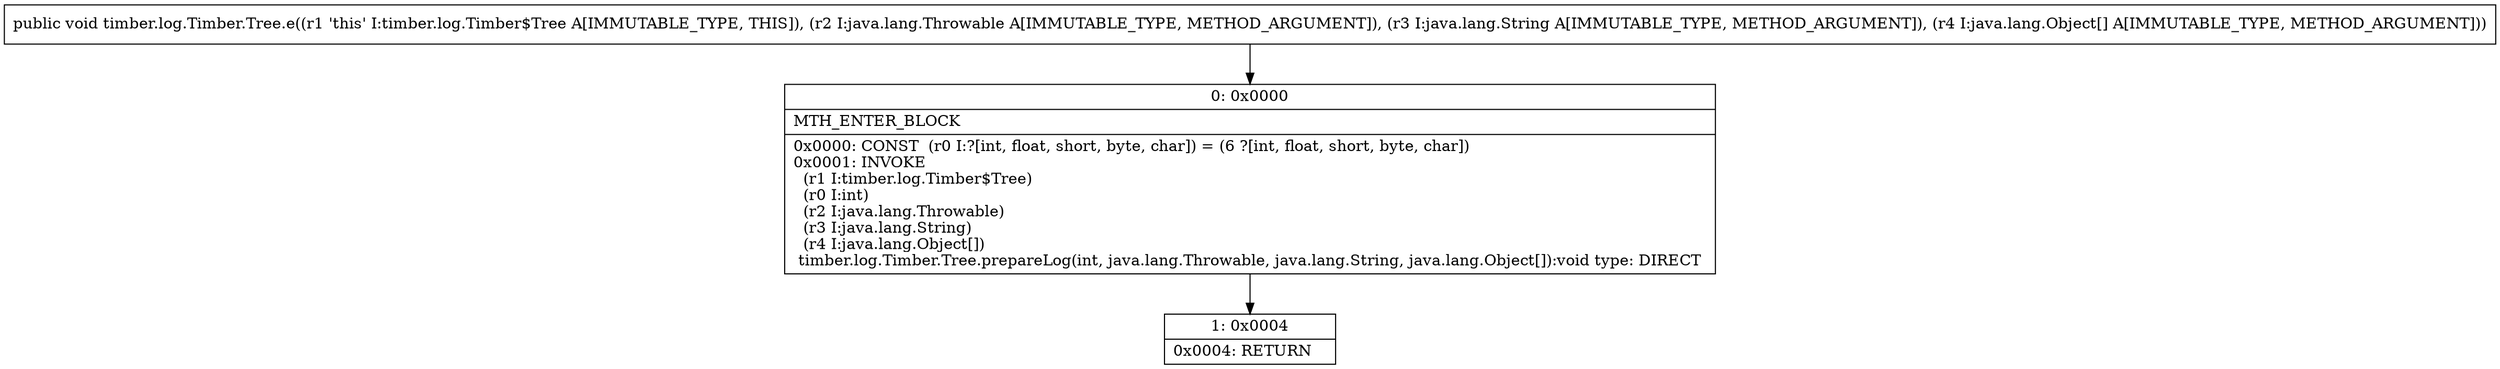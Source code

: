 digraph "CFG fortimber.log.Timber.Tree.e(Ljava\/lang\/Throwable;Ljava\/lang\/String;[Ljava\/lang\/Object;)V" {
Node_0 [shape=record,label="{0\:\ 0x0000|MTH_ENTER_BLOCK\l|0x0000: CONST  (r0 I:?[int, float, short, byte, char]) = (6 ?[int, float, short, byte, char]) \l0x0001: INVOKE  \l  (r1 I:timber.log.Timber$Tree)\l  (r0 I:int)\l  (r2 I:java.lang.Throwable)\l  (r3 I:java.lang.String)\l  (r4 I:java.lang.Object[])\l timber.log.Timber.Tree.prepareLog(int, java.lang.Throwable, java.lang.String, java.lang.Object[]):void type: DIRECT \l}"];
Node_1 [shape=record,label="{1\:\ 0x0004|0x0004: RETURN   \l}"];
MethodNode[shape=record,label="{public void timber.log.Timber.Tree.e((r1 'this' I:timber.log.Timber$Tree A[IMMUTABLE_TYPE, THIS]), (r2 I:java.lang.Throwable A[IMMUTABLE_TYPE, METHOD_ARGUMENT]), (r3 I:java.lang.String A[IMMUTABLE_TYPE, METHOD_ARGUMENT]), (r4 I:java.lang.Object[] A[IMMUTABLE_TYPE, METHOD_ARGUMENT])) }"];
MethodNode -> Node_0;
Node_0 -> Node_1;
}

